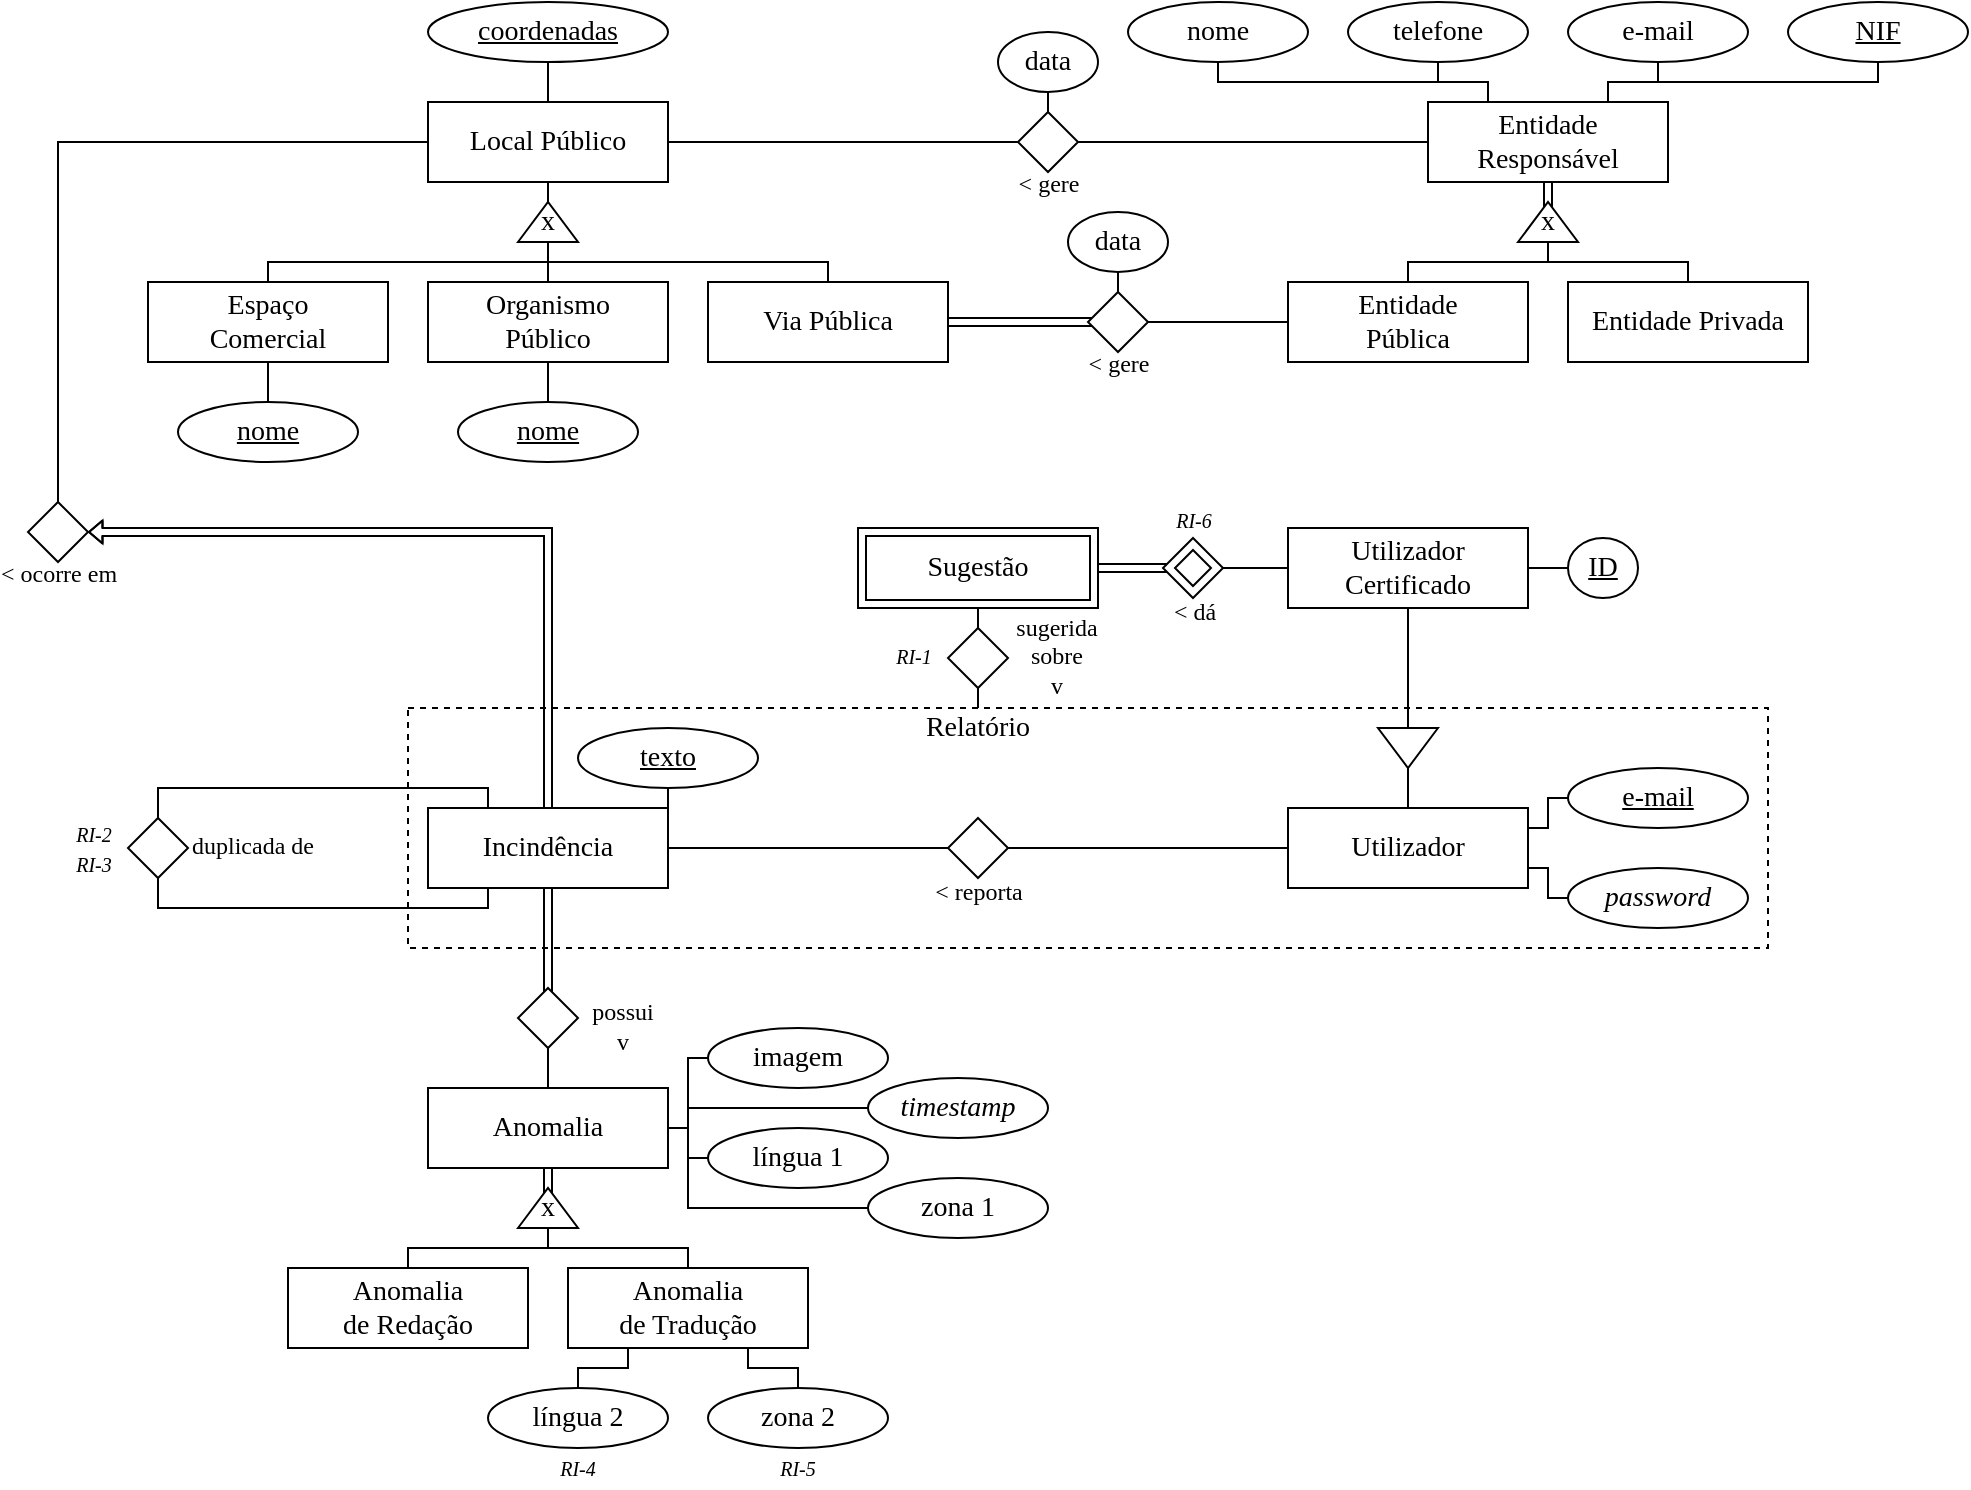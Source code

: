 <mxfile version="12.0.2" type="device" pages="1"><diagram id="urqd6bBSTkkBCRTrbI39" name="Page-1"><mxGraphModel dx="1408" dy="699" grid="1" gridSize="10" guides="1" tooltips="1" connect="1" arrows="1" fold="1" page="1" pageScale="1" pageWidth="1169" pageHeight="827" math="0" shadow="0"><root><mxCell id="0"/><mxCell id="1" parent="0"/><mxCell id="9DvA1WyKJ85od49cDxcL-1" value="" style="rounded=0;whiteSpace=wrap;html=1;strokeWidth=1;fillColor=none;dashed=1;fontFamily=Verdana;" parent="1" vertex="1"><mxGeometry x="260" y="403" width="680" height="120" as="geometry"/></mxCell><mxCell id="8jLyRdySpEEllO27YhmM-52" value="" style="endArrow=none;html=1;fontFamily=Verdana;fontSize=14;entryX=0.5;entryY=1;entryDx=0;entryDy=0;shape=link;width=4;exitX=0;exitY=0.5;exitDx=0;exitDy=0;" parent="1" source="8jLyRdySpEEllO27YhmM-51" target="8jLyRdySpEEllO27YhmM-43" edge="1"><mxGeometry width="50" height="50" relative="1" as="geometry"><mxPoint x="830" y="140" as="sourcePoint"/><mxPoint x="910" y="270" as="targetPoint"/></mxGeometry></mxCell><mxCell id="1YsWNotgiCDJfFA3rP_E-9" style="edgeStyle=orthogonalEdgeStyle;rounded=0;orthogonalLoop=1;jettySize=auto;html=1;exitX=1;exitY=0.5;exitDx=0;exitDy=0;entryX=0;entryY=0.5;entryDx=0;entryDy=0;endArrow=none;endFill=0;fontFamily=Verdana;" parent="1" source="8jLyRdySpEEllO27YhmM-1" target="1YsWNotgiCDJfFA3rP_E-6" edge="1"><mxGeometry relative="1" as="geometry"/></mxCell><mxCell id="8jLyRdySpEEllO27YhmM-1" value="Local Público" style="whiteSpace=wrap;html=1;aspect=fixed;fontFamily=Verdana;fontSize=14;fontColor=#000000;align=center;strokeColor=#000000;strokeWidth=1;fillColor=#ffffff;" parent="1" vertex="1"><mxGeometry x="270" y="100" width="120" height="40" as="geometry"/></mxCell><mxCell id="8jLyRdySpEEllO27YhmM-115" style="edgeStyle=elbowEdgeStyle;rounded=0;orthogonalLoop=1;jettySize=auto;elbow=vertical;html=1;exitX=0.5;exitY=1;exitDx=0;exitDy=0;entryX=0.5;entryY=0;entryDx=0;entryDy=0;shadow=0;endArrow=none;fontFamily=Verdana;fontSize=12;" parent="1" source="8jLyRdySpEEllO27YhmM-2" target="8jLyRdySpEEllO27YhmM-1" edge="1"><mxGeometry relative="1" as="geometry"/></mxCell><mxCell id="8jLyRdySpEEllO27YhmM-2" value="coordenadas" style="ellipse;whiteSpace=wrap;html=1;fontFamily=Verdana;fontSize=14;fontStyle=4" parent="1" vertex="1"><mxGeometry x="270" y="50" width="120" height="30" as="geometry"/></mxCell><mxCell id="8jLyRdySpEEllO27YhmM-9" value="Espaço&lt;br&gt;Comercial" style="rounded=0;whiteSpace=wrap;html=1;fontFamily=Verdana;fontSize=14;" parent="1" vertex="1"><mxGeometry x="130" y="190" width="120" height="40" as="geometry"/></mxCell><mxCell id="8jLyRdySpEEllO27YhmM-10" value="Organismo&lt;br&gt;Público" style="rounded=0;whiteSpace=wrap;html=1;fontFamily=Verdana;fontSize=14;" parent="1" vertex="1"><mxGeometry x="270" y="190" width="120" height="40" as="geometry"/></mxCell><mxCell id="8jLyRdySpEEllO27YhmM-11" value="Via Pública" style="rounded=0;whiteSpace=wrap;html=1;fontFamily=Verdana;fontSize=14;" parent="1" vertex="1"><mxGeometry x="410" y="190" width="120" height="40" as="geometry"/></mxCell><mxCell id="8jLyRdySpEEllO27YhmM-12" value="x" style="triangle;whiteSpace=wrap;html=1;fontFamily=Verdana;fontSize=14;direction=north;" parent="1" vertex="1"><mxGeometry x="315" y="150" width="30" height="20" as="geometry"/></mxCell><mxCell id="8jLyRdySpEEllO27YhmM-13" value="" style="endArrow=none;html=1;fontFamily=Verdana;fontSize=14;entryX=0.5;entryY=1;entryDx=0;entryDy=0;" parent="1" target="8jLyRdySpEEllO27YhmM-1" edge="1"><mxGeometry width="50" height="50" relative="1" as="geometry"><mxPoint x="330" y="150" as="sourcePoint"/><mxPoint x="410" y="280" as="targetPoint"/></mxGeometry></mxCell><mxCell id="8jLyRdySpEEllO27YhmM-14" value="" style="endArrow=none;html=1;fontFamily=Verdana;fontSize=14;entryX=0;entryY=0.5;entryDx=0;entryDy=0;exitX=0.5;exitY=0;exitDx=0;exitDy=0;" parent="1" source="8jLyRdySpEEllO27YhmM-10" target="8jLyRdySpEEllO27YhmM-12" edge="1"><mxGeometry width="50" height="50" relative="1" as="geometry"><mxPoint x="240" y="320" as="sourcePoint"/><mxPoint x="290" y="270" as="targetPoint"/></mxGeometry></mxCell><mxCell id="8jLyRdySpEEllO27YhmM-22" value="" style="endArrow=none;html=1;shadow=0;fontFamily=Verdana;fontSize=14;exitX=0.5;exitY=0;exitDx=0;exitDy=0;edgeStyle=elbowEdgeStyle;elbow=vertical;rounded=0;" parent="1" source="8jLyRdySpEEllO27YhmM-11" edge="1"><mxGeometry width="50" height="50" relative="1" as="geometry"><mxPoint x="470" y="160" as="sourcePoint"/><mxPoint x="330" y="170" as="targetPoint"/></mxGeometry></mxCell><mxCell id="8jLyRdySpEEllO27YhmM-24" value="" style="endArrow=none;html=1;shadow=0;fontFamily=Verdana;fontSize=14;entryX=0;entryY=0.5;entryDx=0;entryDy=0;exitX=0.5;exitY=0;exitDx=0;exitDy=0;edgeStyle=elbowEdgeStyle;elbow=vertical;rounded=0;" parent="1" source="8jLyRdySpEEllO27YhmM-9" target="8jLyRdySpEEllO27YhmM-12" edge="1"><mxGeometry width="50" height="50" relative="1" as="geometry"><mxPoint x="130" y="300" as="sourcePoint"/><mxPoint x="180" y="250" as="targetPoint"/></mxGeometry></mxCell><mxCell id="8jLyRdySpEEllO27YhmM-25" value="&lt;u&gt;nome&lt;/u&gt;" style="ellipse;whiteSpace=wrap;html=1;fontFamily=Verdana;fontSize=14;" parent="1" vertex="1"><mxGeometry x="285" y="250" width="90" height="30" as="geometry"/></mxCell><mxCell id="8jLyRdySpEEllO27YhmM-26" value="" style="endArrow=none;html=1;fontFamily=Verdana;fontSize=14;entryX=0.5;entryY=0;entryDx=0;entryDy=0;exitX=0.5;exitY=1;exitDx=0;exitDy=0;" parent="1" source="8jLyRdySpEEllO27YhmM-10" target="8jLyRdySpEEllO27YhmM-25" edge="1"><mxGeometry width="50" height="50" relative="1" as="geometry"><mxPoint x="355" y="300" as="sourcePoint"/><mxPoint x="335" y="350" as="targetPoint"/></mxGeometry></mxCell><mxCell id="8jLyRdySpEEllO27YhmM-27" value="&lt;u&gt;nome&lt;/u&gt;" style="ellipse;whiteSpace=wrap;html=1;fontFamily=Verdana;fontSize=14;" parent="1" vertex="1"><mxGeometry x="145" y="250" width="90" height="30" as="geometry"/></mxCell><mxCell id="8jLyRdySpEEllO27YhmM-28" value="" style="endArrow=none;html=1;fontFamily=Verdana;fontSize=14;entryX=0.5;entryY=0;entryDx=0;entryDy=0;exitX=0.5;exitY=1;exitDx=0;exitDy=0;" parent="1" target="8jLyRdySpEEllO27YhmM-27" edge="1"><mxGeometry width="50" height="50" relative="1" as="geometry"><mxPoint x="190" y="230" as="sourcePoint"/><mxPoint x="195" y="350" as="targetPoint"/></mxGeometry></mxCell><mxCell id="8jLyRdySpEEllO27YhmM-43" value="Entidade&lt;br&gt;Responsável" style="rounded=0;whiteSpace=wrap;html=1;fontFamily=Verdana;fontSize=14;" parent="1" vertex="1"><mxGeometry x="770" y="100" width="120" height="40" as="geometry"/></mxCell><mxCell id="8jLyRdySpEEllO27YhmM-120" style="edgeStyle=elbowEdgeStyle;rounded=0;orthogonalLoop=1;jettySize=auto;elbow=vertical;html=1;exitX=0.5;exitY=1;exitDx=0;exitDy=0;entryX=0.25;entryY=0;entryDx=0;entryDy=0;shadow=0;endArrow=none;fontFamily=Verdana;fontSize=12;" parent="1" source="8jLyRdySpEEllO27YhmM-44" target="8jLyRdySpEEllO27YhmM-43" edge="1"><mxGeometry relative="1" as="geometry"/></mxCell><mxCell id="8jLyRdySpEEllO27YhmM-44" value="nome" style="ellipse;whiteSpace=wrap;html=1;fontFamily=Verdana;fontSize=14;spacing=0;" parent="1" vertex="1"><mxGeometry x="620" y="50" width="90" height="30" as="geometry"/></mxCell><mxCell id="8jLyRdySpEEllO27YhmM-119" style="edgeStyle=elbowEdgeStyle;rounded=0;orthogonalLoop=1;jettySize=auto;elbow=vertical;html=1;exitX=0.5;exitY=1;exitDx=0;exitDy=0;entryX=0.25;entryY=0;entryDx=0;entryDy=0;shadow=0;endArrow=none;fontFamily=Verdana;fontSize=12;" parent="1" source="8jLyRdySpEEllO27YhmM-45" target="8jLyRdySpEEllO27YhmM-43" edge="1"><mxGeometry relative="1" as="geometry"/></mxCell><mxCell id="8jLyRdySpEEllO27YhmM-45" value="telefone" style="ellipse;whiteSpace=wrap;html=1;fontFamily=Verdana;fontSize=14;" parent="1" vertex="1"><mxGeometry x="730" y="50" width="90" height="30" as="geometry"/></mxCell><mxCell id="8jLyRdySpEEllO27YhmM-48" value="Entidade&lt;br&gt;Pública" style="rounded=0;whiteSpace=wrap;html=1;fontFamily=Verdana;fontSize=14;" parent="1" vertex="1"><mxGeometry x="700" y="190" width="120" height="40" as="geometry"/></mxCell><mxCell id="8jLyRdySpEEllO27YhmM-50" value="Entidade Privada" style="rounded=0;whiteSpace=wrap;html=1;fontFamily=Verdana;fontSize=14;" parent="1" vertex="1"><mxGeometry x="840" y="190" width="120" height="40" as="geometry"/></mxCell><mxCell id="8jLyRdySpEEllO27YhmM-51" value="x" style="triangle;whiteSpace=wrap;html=1;fontFamily=Verdana;fontSize=14;direction=north;" parent="1" vertex="1"><mxGeometry x="815" y="150" width="30" height="20" as="geometry"/></mxCell><mxCell id="8jLyRdySpEEllO27YhmM-54" value="" style="endArrow=none;html=1;shadow=0;fontFamily=Verdana;fontSize=14;exitX=0.5;exitY=0;exitDx=0;exitDy=0;edgeStyle=elbowEdgeStyle;elbow=vertical;rounded=0;" parent="1" source="8jLyRdySpEEllO27YhmM-50" edge="1"><mxGeometry width="50" height="50" relative="1" as="geometry"><mxPoint x="970" y="160" as="sourcePoint"/><mxPoint x="830" y="170" as="targetPoint"/></mxGeometry></mxCell><mxCell id="8jLyRdySpEEllO27YhmM-55" value="" style="endArrow=none;html=1;shadow=0;fontFamily=Verdana;fontSize=14;entryX=0;entryY=0.5;entryDx=0;entryDy=0;exitX=0.5;exitY=0;exitDx=0;exitDy=0;edgeStyle=elbowEdgeStyle;elbow=vertical;rounded=0;" parent="1" source="8jLyRdySpEEllO27YhmM-48" target="8jLyRdySpEEllO27YhmM-51" edge="1"><mxGeometry width="50" height="50" relative="1" as="geometry"><mxPoint x="630" y="300" as="sourcePoint"/><mxPoint x="680" y="250" as="targetPoint"/></mxGeometry></mxCell><mxCell id="8jLyRdySpEEllO27YhmM-118" style="edgeStyle=elbowEdgeStyle;rounded=0;orthogonalLoop=1;jettySize=auto;elbow=vertical;html=1;exitX=0.5;exitY=1;exitDx=0;exitDy=0;shadow=0;endArrow=none;fontFamily=Verdana;fontSize=12;" parent="1" source="8jLyRdySpEEllO27YhmM-56" edge="1"><mxGeometry relative="1" as="geometry"><mxPoint x="860" y="100" as="targetPoint"/></mxGeometry></mxCell><mxCell id="8jLyRdySpEEllO27YhmM-56" value="e-mail" style="ellipse;whiteSpace=wrap;html=1;fontFamily=Verdana;fontSize=14;" parent="1" vertex="1"><mxGeometry x="840" y="50" width="90" height="30" as="geometry"/></mxCell><mxCell id="8jLyRdySpEEllO27YhmM-117" style="edgeStyle=elbowEdgeStyle;rounded=0;orthogonalLoop=1;jettySize=auto;elbow=vertical;html=1;exitX=0.5;exitY=1;exitDx=0;exitDy=0;entryX=0.75;entryY=0;entryDx=0;entryDy=0;shadow=0;endArrow=none;fontFamily=Verdana;fontSize=12;" parent="1" source="8jLyRdySpEEllO27YhmM-58" target="8jLyRdySpEEllO27YhmM-43" edge="1"><mxGeometry relative="1" as="geometry"/></mxCell><mxCell id="8jLyRdySpEEllO27YhmM-58" value="&lt;u&gt;NIF&lt;/u&gt;" style="ellipse;whiteSpace=wrap;html=1;fontFamily=Verdana;fontSize=14;" parent="1" vertex="1"><mxGeometry x="950" y="50" width="90" height="30" as="geometry"/></mxCell><mxCell id="8jLyRdySpEEllO27YhmM-63" style="edgeStyle=elbowEdgeStyle;rounded=0;orthogonalLoop=1;jettySize=auto;html=1;entryX=1;entryY=0.5;entryDx=0;entryDy=0;shadow=0;endArrow=none;fontFamily=Verdana;fontSize=14;shape=link;exitX=0.5;exitY=0.5;exitDx=0;exitDy=0;exitPerimeter=0;" parent="1" source="8jLyRdySpEEllO27YhmM-60" target="8jLyRdySpEEllO27YhmM-11" edge="1"><mxGeometry relative="1" as="geometry"/></mxCell><mxCell id="8jLyRdySpEEllO27YhmM-64" style="edgeStyle=elbowEdgeStyle;rounded=0;orthogonalLoop=1;jettySize=auto;html=1;exitX=1;exitY=0.5;exitDx=0;exitDy=0;entryX=0;entryY=0.5;entryDx=0;entryDy=0;shadow=0;endArrow=none;fontFamily=Verdana;fontSize=14;" parent="1" source="8jLyRdySpEEllO27YhmM-60" target="8jLyRdySpEEllO27YhmM-48" edge="1"><mxGeometry relative="1" as="geometry"/></mxCell><mxCell id="8jLyRdySpEEllO27YhmM-60" value="&amp;lt; gere" style="rhombus;html=1;fontFamily=Verdana;fontSize=12;labelPosition=center;verticalLabelPosition=bottom;align=center;verticalAlign=top;spacingTop=-8;" parent="1" vertex="1"><mxGeometry x="600" y="195" width="30" height="30" as="geometry"/></mxCell><mxCell id="8jLyRdySpEEllO27YhmM-67" value="data" style="ellipse;whiteSpace=wrap;html=1;fontFamily=Verdana;fontSize=14;" parent="1" vertex="1"><mxGeometry x="590" y="155" width="50" height="30" as="geometry"/></mxCell><mxCell id="8jLyRdySpEEllO27YhmM-68" value="" style="endArrow=none;html=1;fontFamily=Verdana;fontSize=14;entryX=0.5;entryY=1;entryDx=0;entryDy=0;exitX=0.5;exitY=0;exitDx=0;exitDy=0;" parent="1" source="8jLyRdySpEEllO27YhmM-60" target="8jLyRdySpEEllO27YhmM-67" edge="1"><mxGeometry width="50" height="50" relative="1" as="geometry"><mxPoint x="595" y="180" as="sourcePoint"/><mxPoint x="715" y="210" as="targetPoint"/></mxGeometry></mxCell><mxCell id="8jLyRdySpEEllO27YhmM-81" style="edgeStyle=elbowEdgeStyle;shape=link;rounded=0;orthogonalLoop=1;jettySize=auto;html=1;exitX=0.5;exitY=1;exitDx=0;exitDy=0;shadow=0;endArrow=none;fontFamily=Verdana;fontSize=12;entryX=0.5;entryY=0.5;entryDx=0;entryDy=0;entryPerimeter=0;" parent="1" source="8jLyRdySpEEllO27YhmM-72" target="8jLyRdySpEEllO27YhmM-75" edge="1"><mxGeometry relative="1" as="geometry"><mxPoint x="330" y="528" as="targetPoint"/></mxGeometry></mxCell><mxCell id="8jLyRdySpEEllO27YhmM-127" style="rounded=0;orthogonalLoop=1;jettySize=auto;elbow=vertical;html=1;entryX=1;entryY=0.5;entryDx=0;entryDy=0;shadow=0;endArrow=block;fontFamily=Verdana;fontSize=12;shape=flexArrow;startArrow=none;startFill=0;endWidth=6.444;endSize=1.917;width=4;startSize=0;strokeWidth=1;sourcePerimeterSpacing=0;targetPerimeterSpacing=0;exitX=0.5;exitY=1;exitDx=0;exitDy=0;" parent="1" source="8jLyRdySpEEllO27YhmM-72" target="8jLyRdySpEEllO27YhmM-122" edge="1"><mxGeometry relative="1" as="geometry"><mxPoint x="330" y="410" as="sourcePoint"/><Array as="points"><mxPoint x="330" y="315"/></Array></mxGeometry></mxCell><mxCell id="8jLyRdySpEEllO27YhmM-72" value="&lt;font style=&quot;font-size: 14px&quot;&gt;Incindência&lt;/font&gt;" style="rounded=0;whiteSpace=wrap;html=1;fontFamily=Verdana;fontSize=12;" parent="1" vertex="1"><mxGeometry x="270" y="453" width="120" height="40" as="geometry"/></mxCell><mxCell id="8jLyRdySpEEllO27YhmM-77" style="edgeStyle=elbowEdgeStyle;rounded=0;orthogonalLoop=1;jettySize=auto;html=1;exitX=0.5;exitY=0;exitDx=0;exitDy=0;entryX=0.5;entryY=1;entryDx=0;entryDy=0;shadow=0;endArrow=none;fontFamily=Verdana;fontSize=12;" parent="1" source="8jLyRdySpEEllO27YhmM-73" target="8jLyRdySpEEllO27YhmM-75" edge="1"><mxGeometry relative="1" as="geometry"/></mxCell><mxCell id="8jLyRdySpEEllO27YhmM-104" style="edgeStyle=elbowEdgeStyle;rounded=0;orthogonalLoop=1;jettySize=auto;html=1;exitX=1;exitY=0.25;exitDx=0;exitDy=0;shadow=0;endArrow=none;fontFamily=Verdana;fontSize=12;" parent="1" source="8jLyRdySpEEllO27YhmM-73" edge="1"><mxGeometry relative="1" as="geometry"><mxPoint x="390.333" y="603" as="targetPoint"/></mxGeometry></mxCell><mxCell id="8jLyRdySpEEllO27YhmM-109" style="edgeStyle=elbowEdgeStyle;rounded=0;orthogonalLoop=1;jettySize=auto;html=1;exitX=1;exitY=0.5;exitDx=0;exitDy=0;entryX=0;entryY=0.5;entryDx=0;entryDy=0;shadow=0;endArrow=none;fontFamily=Verdana;fontSize=12;" parent="1" source="8jLyRdySpEEllO27YhmM-73" target="8jLyRdySpEEllO27YhmM-100" edge="1"><mxGeometry relative="1" as="geometry"/></mxCell><mxCell id="8jLyRdySpEEllO27YhmM-110" style="edgeStyle=elbowEdgeStyle;rounded=0;orthogonalLoop=1;jettySize=auto;html=1;exitX=1;exitY=0.5;exitDx=0;exitDy=0;entryX=0;entryY=0.5;entryDx=0;entryDy=0;shadow=0;endArrow=none;fontFamily=Verdana;fontSize=12;" parent="1" source="8jLyRdySpEEllO27YhmM-73" target="8jLyRdySpEEllO27YhmM-98" edge="1"><mxGeometry relative="1" as="geometry"><Array as="points"><mxPoint x="400" y="613"/></Array></mxGeometry></mxCell><mxCell id="8jLyRdySpEEllO27YhmM-73" value="&lt;font style=&quot;font-size: 14px&quot;&gt;Anomalia&lt;/font&gt;" style="rounded=0;whiteSpace=wrap;html=1;fontFamily=Verdana;fontSize=12;" parent="1" vertex="1"><mxGeometry x="270" y="593" width="120" height="40" as="geometry"/></mxCell><mxCell id="8jLyRdySpEEllO27YhmM-75" value="possui&lt;br&gt;v" style="rhombus;html=1;fontFamily=Verdana;fontSize=12;labelPosition=right;verticalLabelPosition=middle;align=center;verticalAlign=middle;spacingTop=8;spacingLeft=14;" parent="1" vertex="1"><mxGeometry x="315" y="543" width="30" height="30" as="geometry"/></mxCell><mxCell id="8jLyRdySpEEllO27YhmM-82" value="" style="endArrow=none;html=1;fontFamily=Verdana;fontSize=14;entryX=0.5;entryY=1;entryDx=0;entryDy=0;shape=link;width=4;exitX=0;exitY=0.5;exitDx=0;exitDy=0;" parent="1" source="8jLyRdySpEEllO27YhmM-85" edge="1"><mxGeometry width="50" height="50" relative="1" as="geometry"><mxPoint x="330" y="643" as="sourcePoint"/><mxPoint x="330" y="633" as="targetPoint"/></mxGeometry></mxCell><mxCell id="8jLyRdySpEEllO27YhmM-83" value="Anomalia&lt;br&gt;de Redação" style="rounded=0;whiteSpace=wrap;html=1;fontFamily=Verdana;fontSize=14;" parent="1" vertex="1"><mxGeometry x="200" y="683" width="120" height="40" as="geometry"/></mxCell><mxCell id="8jLyRdySpEEllO27YhmM-84" value="Anomalia&lt;br&gt;de Tradução" style="rounded=0;whiteSpace=wrap;html=1;fontFamily=Verdana;fontSize=14;" parent="1" vertex="1"><mxGeometry x="340" y="683" width="120" height="40" as="geometry"/></mxCell><mxCell id="8jLyRdySpEEllO27YhmM-85" value="x" style="triangle;whiteSpace=wrap;html=1;fontFamily=Verdana;fontSize=14;direction=north;" parent="1" vertex="1"><mxGeometry x="315" y="643" width="30" height="20" as="geometry"/></mxCell><mxCell id="8jLyRdySpEEllO27YhmM-86" value="" style="endArrow=none;html=1;shadow=0;fontFamily=Verdana;fontSize=14;exitX=0.5;exitY=0;exitDx=0;exitDy=0;edgeStyle=elbowEdgeStyle;elbow=vertical;rounded=0;" parent="1" source="8jLyRdySpEEllO27YhmM-84" edge="1"><mxGeometry width="50" height="50" relative="1" as="geometry"><mxPoint x="470" y="663" as="sourcePoint"/><mxPoint x="330" y="673" as="targetPoint"/><Array as="points"><mxPoint x="360" y="673"/></Array></mxGeometry></mxCell><mxCell id="8jLyRdySpEEllO27YhmM-87" value="" style="endArrow=none;html=1;shadow=0;fontFamily=Verdana;fontSize=14;entryX=0;entryY=0.5;entryDx=0;entryDy=0;exitX=0.5;exitY=0;exitDx=0;exitDy=0;edgeStyle=elbowEdgeStyle;elbow=vertical;rounded=0;" parent="1" source="8jLyRdySpEEllO27YhmM-83" target="8jLyRdySpEEllO27YhmM-85" edge="1"><mxGeometry width="50" height="50" relative="1" as="geometry"><mxPoint x="130" y="803" as="sourcePoint"/><mxPoint x="180" y="753" as="targetPoint"/></mxGeometry></mxCell><mxCell id="8jLyRdySpEEllO27YhmM-89" style="edgeStyle=elbowEdgeStyle;rounded=0;orthogonalLoop=1;jettySize=auto;html=1;exitX=0.5;exitY=0;exitDx=0;exitDy=0;entryX=0.25;entryY=0;entryDx=0;entryDy=0;shadow=0;endArrow=none;fontFamily=Verdana;fontSize=12;elbow=vertical;" parent="1" source="8jLyRdySpEEllO27YhmM-88" target="8jLyRdySpEEllO27YhmM-72" edge="1"><mxGeometry relative="1" as="geometry"><Array as="points"><mxPoint x="240" y="443"/></Array></mxGeometry></mxCell><mxCell id="8jLyRdySpEEllO27YhmM-90" style="edgeStyle=elbowEdgeStyle;rounded=0;orthogonalLoop=1;jettySize=auto;elbow=vertical;html=1;exitX=0.5;exitY=1;exitDx=0;exitDy=0;entryX=0.25;entryY=1;entryDx=0;entryDy=0;shadow=0;endArrow=none;fontFamily=Verdana;fontSize=12;" parent="1" source="8jLyRdySpEEllO27YhmM-88" target="8jLyRdySpEEllO27YhmM-72" edge="1"><mxGeometry relative="1" as="geometry"><Array as="points"><mxPoint x="230" y="503"/></Array></mxGeometry></mxCell><mxCell id="8jLyRdySpEEllO27YhmM-88" value="duplicada de" style="rhombus;html=1;fontFamily=Verdana;fontSize=12;labelPosition=right;verticalLabelPosition=middle;align=left;verticalAlign=middle;spacingTop=-2;spacingLeft=0;" parent="1" vertex="1"><mxGeometry x="120" y="458" width="30" height="30" as="geometry"/></mxCell><mxCell id="8jLyRdySpEEllO27YhmM-114" style="edgeStyle=elbowEdgeStyle;rounded=0;orthogonalLoop=1;jettySize=auto;elbow=vertical;html=1;exitX=0.5;exitY=0;exitDx=0;exitDy=0;entryX=0.75;entryY=1;entryDx=0;entryDy=0;shadow=0;endArrow=none;fontFamily=Verdana;fontSize=12;" parent="1" source="8jLyRdySpEEllO27YhmM-93" target="8jLyRdySpEEllO27YhmM-84" edge="1"><mxGeometry relative="1" as="geometry"/></mxCell><mxCell id="8jLyRdySpEEllO27YhmM-93" value="&lt;span&gt;zona 2&lt;/span&gt;" style="ellipse;whiteSpace=wrap;html=1;fontFamily=Verdana;fontSize=14;fontStyle=0" parent="1" vertex="1"><mxGeometry x="410" y="743" width="90" height="30" as="geometry"/></mxCell><mxCell id="8jLyRdySpEEllO27YhmM-113" style="edgeStyle=elbowEdgeStyle;rounded=0;orthogonalLoop=1;jettySize=auto;elbow=vertical;html=1;exitX=0.5;exitY=0;exitDx=0;exitDy=0;entryX=0.25;entryY=1;entryDx=0;entryDy=0;shadow=0;endArrow=none;fontFamily=Verdana;fontSize=12;" parent="1" source="8jLyRdySpEEllO27YhmM-95" target="8jLyRdySpEEllO27YhmM-84" edge="1"><mxGeometry relative="1" as="geometry"/></mxCell><mxCell id="8jLyRdySpEEllO27YhmM-95" value="língua 2" style="ellipse;whiteSpace=wrap;html=1;fontFamily=Verdana;fontSize=14;" parent="1" vertex="1"><mxGeometry x="300" y="743" width="90" height="30" as="geometry"/></mxCell><mxCell id="8jLyRdySpEEllO27YhmM-112" style="edgeStyle=elbowEdgeStyle;rounded=0;orthogonalLoop=1;jettySize=auto;html=1;exitX=0;exitY=0.5;exitDx=0;exitDy=0;entryX=1;entryY=0.5;entryDx=0;entryDy=0;shadow=0;endArrow=none;fontFamily=Verdana;fontSize=12;" parent="1" source="8jLyRdySpEEllO27YhmM-97" target="8jLyRdySpEEllO27YhmM-73" edge="1"><mxGeometry relative="1" as="geometry"><Array as="points"><mxPoint x="400" y="643"/></Array></mxGeometry></mxCell><mxCell id="8jLyRdySpEEllO27YhmM-97" value="&lt;span&gt;zona 1&lt;/span&gt;" style="ellipse;whiteSpace=wrap;html=1;fontFamily=Verdana;fontSize=14;fontStyle=0" parent="1" vertex="1"><mxGeometry x="490" y="638" width="90" height="30" as="geometry"/></mxCell><mxCell id="8jLyRdySpEEllO27YhmM-98" value="&lt;span&gt;&lt;i&gt;timestamp&lt;/i&gt;&lt;/span&gt;" style="ellipse;whiteSpace=wrap;html=1;fontFamily=Verdana;fontSize=14;fontStyle=0" parent="1" vertex="1"><mxGeometry x="490" y="588" width="90" height="30" as="geometry"/></mxCell><mxCell id="8jLyRdySpEEllO27YhmM-111" style="edgeStyle=elbowEdgeStyle;rounded=0;orthogonalLoop=1;jettySize=auto;html=1;exitX=0;exitY=0.5;exitDx=0;exitDy=0;entryX=1;entryY=0.5;entryDx=0;entryDy=0;shadow=0;endArrow=none;fontFamily=Verdana;fontSize=12;" parent="1" source="8jLyRdySpEEllO27YhmM-99" target="8jLyRdySpEEllO27YhmM-73" edge="1"><mxGeometry relative="1" as="geometry"/></mxCell><mxCell id="8jLyRdySpEEllO27YhmM-99" value="&lt;span&gt;língua 1&lt;/span&gt;" style="ellipse;whiteSpace=wrap;html=1;fontFamily=Verdana;fontSize=14;fontStyle=0" parent="1" vertex="1"><mxGeometry x="410" y="613" width="90" height="30" as="geometry"/></mxCell><mxCell id="8jLyRdySpEEllO27YhmM-100" value="&lt;span&gt;imagem&lt;/span&gt;" style="ellipse;whiteSpace=wrap;html=1;fontFamily=Verdana;fontSize=14;fontStyle=0" parent="1" vertex="1"><mxGeometry x="410" y="563" width="90" height="30" as="geometry"/></mxCell><mxCell id="8jLyRdySpEEllO27YhmM-102" style="edgeStyle=elbowEdgeStyle;rounded=0;orthogonalLoop=1;jettySize=auto;elbow=vertical;html=1;exitX=0.5;exitY=1;exitDx=0;exitDy=0;shadow=0;endArrow=none;fontFamily=Verdana;fontSize=12;" parent="1" source="8jLyRdySpEEllO27YhmM-101" edge="1"><mxGeometry relative="1" as="geometry"><mxPoint x="390" y="453" as="targetPoint"/></mxGeometry></mxCell><mxCell id="8jLyRdySpEEllO27YhmM-101" value="&lt;span&gt;&lt;span&gt;texto&lt;/span&gt;&lt;/span&gt;" style="ellipse;whiteSpace=wrap;html=1;fontFamily=Verdana;fontSize=14;fontStyle=4" parent="1" vertex="1"><mxGeometry x="345" y="413" width="90" height="30" as="geometry"/></mxCell><mxCell id="8jLyRdySpEEllO27YhmM-145" style="edgeStyle=elbowEdgeStyle;rounded=0;orthogonalLoop=1;jettySize=auto;html=1;exitX=1;exitY=0.75;exitDx=0;exitDy=0;entryX=0;entryY=0.5;entryDx=0;entryDy=0;shadow=0;startArrow=none;startFill=0;sourcePerimeterSpacing=0;endArrow=none;endFill=0;targetPerimeterSpacing=0;strokeWidth=1;fontFamily=Verdana;fontSize=12;" parent="1" source="8jLyRdySpEEllO27YhmM-121" target="8jLyRdySpEEllO27YhmM-142" edge="1"><mxGeometry relative="1" as="geometry"/></mxCell><mxCell id="8jLyRdySpEEllO27YhmM-121" value="&lt;font style=&quot;font-size: 14px&quot;&gt;Utilizador&lt;/font&gt;" style="rounded=0;whiteSpace=wrap;html=1;fontFamily=Verdana;fontSize=12;align=center;" parent="1" vertex="1"><mxGeometry x="700" y="453" width="120" height="40" as="geometry"/></mxCell><mxCell id="8jLyRdySpEEllO27YhmM-128" style="edgeStyle=none;rounded=0;orthogonalLoop=1;jettySize=auto;html=1;exitX=0.5;exitY=0;exitDx=0;exitDy=0;entryX=0;entryY=0.5;entryDx=0;entryDy=0;shadow=0;startArrow=none;startFill=0;sourcePerimeterSpacing=0;endArrow=none;targetPerimeterSpacing=0;strokeWidth=1;fontFamily=Verdana;fontSize=12;endFill=0;" parent="1" source="8jLyRdySpEEllO27YhmM-122" target="8jLyRdySpEEllO27YhmM-1" edge="1"><mxGeometry relative="1" as="geometry"><Array as="points"><mxPoint x="85" y="120"/></Array></mxGeometry></mxCell><mxCell id="8jLyRdySpEEllO27YhmM-122" value="&amp;lt; ocorre em" style="rhombus;html=1;fontFamily=Verdana;fontSize=12;fontColor=#000000;align=center;strokeColor=#000000;strokeWidth=1;fillColor=#ffffff;labelPosition=center;verticalLabelPosition=bottom;verticalAlign=top;spacingTop=-8;" parent="1" vertex="1"><mxGeometry x="70" y="300" width="30" height="30" as="geometry"/></mxCell><mxCell id="8jLyRdySpEEllO27YhmM-130" style="edgeStyle=none;rounded=0;orthogonalLoop=1;jettySize=auto;html=1;exitX=1;exitY=0.5;exitDx=0;exitDy=0;entryX=0;entryY=0.5;entryDx=0;entryDy=0;shadow=0;startArrow=none;startFill=0;sourcePerimeterSpacing=0;endArrow=none;endFill=0;targetPerimeterSpacing=0;strokeWidth=1;fontFamily=Verdana;fontSize=12;" parent="1" source="8jLyRdySpEEllO27YhmM-129" target="8jLyRdySpEEllO27YhmM-121" edge="1"><mxGeometry relative="1" as="geometry"/></mxCell><mxCell id="8jLyRdySpEEllO27YhmM-131" style="edgeStyle=none;rounded=0;orthogonalLoop=1;jettySize=auto;html=1;exitX=0;exitY=0.5;exitDx=0;exitDy=0;entryX=1;entryY=0.5;entryDx=0;entryDy=0;shadow=0;startArrow=none;startFill=0;sourcePerimeterSpacing=0;endArrow=none;endFill=0;targetPerimeterSpacing=0;strokeWidth=1;fontFamily=Verdana;fontSize=12;" parent="1" source="8jLyRdySpEEllO27YhmM-129" target="8jLyRdySpEEllO27YhmM-72" edge="1"><mxGeometry relative="1" as="geometry"/></mxCell><mxCell id="8jLyRdySpEEllO27YhmM-129" value="&amp;lt; reporta" style="rhombus;html=1;fontFamily=Verdana;fontSize=12;labelPosition=center;verticalLabelPosition=bottom;align=center;verticalAlign=top;spacingTop=-7;" parent="1" vertex="1"><mxGeometry x="530" y="458" width="30" height="30" as="geometry"/></mxCell><mxCell id="9DvA1WyKJ85od49cDxcL-5" style="edgeStyle=orthogonalEdgeStyle;rounded=0;orthogonalLoop=1;jettySize=auto;html=1;exitX=0.5;exitY=1;exitDx=0;exitDy=0;entryX=0;entryY=0.5;entryDx=0;entryDy=0;endArrow=none;endFill=0;fontFamily=Verdana;" parent="1" source="8jLyRdySpEEllO27YhmM-134" target="9DvA1WyKJ85od49cDxcL-4" edge="1"><mxGeometry relative="1" as="geometry"/></mxCell><mxCell id="dE5rnqI1oPKxQ-1CUBaK-14" style="edgeStyle=orthogonalEdgeStyle;rounded=0;orthogonalLoop=1;jettySize=auto;html=1;exitX=1;exitY=0.5;exitDx=0;exitDy=0;entryX=0;entryY=0.5;entryDx=0;entryDy=0;endArrow=none;endFill=0;fontFamily=Verdana;fontSize=12;" edge="1" parent="1" source="8jLyRdySpEEllO27YhmM-134" target="dE5rnqI1oPKxQ-1CUBaK-11"><mxGeometry relative="1" as="geometry"/></mxCell><mxCell id="8jLyRdySpEEllO27YhmM-134" value="&lt;font style=&quot;font-size: 14px&quot;&gt;Utilizador&lt;br&gt;Certificado&lt;br&gt;&lt;/font&gt;" style="rounded=0;whiteSpace=wrap;html=1;fontFamily=Verdana;fontSize=12;align=center;" parent="1" vertex="1"><mxGeometry x="700" y="313" width="120" height="40" as="geometry"/></mxCell><mxCell id="8jLyRdySpEEllO27YhmM-142" value="&lt;span&gt;&lt;i&gt;password&lt;/i&gt;&lt;/span&gt;" style="ellipse;whiteSpace=wrap;html=1;fontFamily=Verdana;fontSize=14;fontStyle=0" parent="1" vertex="1"><mxGeometry x="840" y="483" width="90" height="30" as="geometry"/></mxCell><mxCell id="8jLyRdySpEEllO27YhmM-144" style="edgeStyle=elbowEdgeStyle;rounded=0;orthogonalLoop=1;jettySize=auto;html=1;exitX=0;exitY=0.5;exitDx=0;exitDy=0;entryX=1;entryY=0.25;entryDx=0;entryDy=0;shadow=0;startArrow=none;startFill=0;sourcePerimeterSpacing=0;endArrow=none;endFill=0;targetPerimeterSpacing=0;strokeWidth=1;fontFamily=Verdana;fontSize=12;" parent="1" source="8jLyRdySpEEllO27YhmM-143" target="8jLyRdySpEEllO27YhmM-121" edge="1"><mxGeometry relative="1" as="geometry"/></mxCell><mxCell id="8jLyRdySpEEllO27YhmM-143" value="&lt;span&gt;e-mail&lt;/span&gt;" style="ellipse;whiteSpace=wrap;html=1;fontFamily=Verdana;fontSize=14;fontStyle=4" parent="1" vertex="1"><mxGeometry x="840" y="433" width="90" height="30" as="geometry"/></mxCell><mxCell id="1YsWNotgiCDJfFA3rP_E-10" style="edgeStyle=orthogonalEdgeStyle;rounded=0;orthogonalLoop=1;jettySize=auto;html=1;exitX=1;exitY=0.5;exitDx=0;exitDy=0;entryX=0;entryY=0.5;entryDx=0;entryDy=0;endArrow=none;endFill=0;fontFamily=Verdana;" parent="1" source="1YsWNotgiCDJfFA3rP_E-6" target="8jLyRdySpEEllO27YhmM-43" edge="1"><mxGeometry relative="1" as="geometry"/></mxCell><mxCell id="1YsWNotgiCDJfFA3rP_E-6" value="&amp;lt; gere" style="rhombus;html=1;fontFamily=Verdana;fontSize=12;labelPosition=center;verticalLabelPosition=bottom;align=center;verticalAlign=top;spacingTop=-8;" parent="1" vertex="1"><mxGeometry x="565" y="105" width="30" height="30" as="geometry"/></mxCell><mxCell id="1YsWNotgiCDJfFA3rP_E-7" value="data" style="ellipse;whiteSpace=wrap;html=1;fontFamily=Verdana;fontSize=14;" parent="1" vertex="1"><mxGeometry x="555" y="65" width="50" height="30" as="geometry"/></mxCell><mxCell id="1YsWNotgiCDJfFA3rP_E-8" value="" style="endArrow=none;html=1;fontFamily=Verdana;fontSize=14;entryX=0.5;entryY=1;entryDx=0;entryDy=0;exitX=0.5;exitY=0;exitDx=0;exitDy=0;" parent="1" source="1YsWNotgiCDJfFA3rP_E-6" target="1YsWNotgiCDJfFA3rP_E-7" edge="1"><mxGeometry width="50" height="50" relative="1" as="geometry"><mxPoint x="535" y="90" as="sourcePoint"/><mxPoint x="655" y="120" as="targetPoint"/></mxGeometry></mxCell><mxCell id="9DvA1WyKJ85od49cDxcL-8" style="edgeStyle=orthogonalEdgeStyle;rounded=0;orthogonalLoop=1;jettySize=auto;html=1;exitX=1;exitY=0.5;exitDx=0;exitDy=0;entryX=0.5;entryY=0;entryDx=0;entryDy=0;endArrow=none;endFill=0;fontFamily=Verdana;" parent="1" source="9DvA1WyKJ85od49cDxcL-4" target="8jLyRdySpEEllO27YhmM-121" edge="1"><mxGeometry relative="1" as="geometry"/></mxCell><mxCell id="9DvA1WyKJ85od49cDxcL-4" value="" style="triangle;whiteSpace=wrap;html=1;fontFamily=Verdana;fontSize=14;direction=south;" parent="1" vertex="1"><mxGeometry x="745" y="413" width="30" height="20" as="geometry"/></mxCell><mxCell id="9DvA1WyKJ85od49cDxcL-11" style="edgeStyle=orthogonalEdgeStyle;rounded=0;orthogonalLoop=1;jettySize=auto;html=1;exitX=0.5;exitY=1;exitDx=0;exitDy=0;entryX=0.5;entryY=0;entryDx=0;entryDy=0;endArrow=none;endFill=0;fontFamily=Verdana;" parent="1" source="9DvA1WyKJ85od49cDxcL-9" target="9DvA1WyKJ85od49cDxcL-10" edge="1"><mxGeometry relative="1" as="geometry"/></mxCell><mxCell id="dE5rnqI1oPKxQ-1CUBaK-16" style="edgeStyle=orthogonalEdgeStyle;rounded=0;orthogonalLoop=1;jettySize=auto;html=1;exitX=1;exitY=0.5;exitDx=0;exitDy=0;endArrow=none;endFill=0;fontFamily=Verdana;fontSize=12;shape=link;entryX=0.75;entryY=0.5;entryDx=0;entryDy=0;entryPerimeter=0;" edge="1" parent="1" source="9DvA1WyKJ85od49cDxcL-9" target="dE5rnqI1oPKxQ-1CUBaK-15"><mxGeometry relative="1" as="geometry"/></mxCell><mxCell id="9DvA1WyKJ85od49cDxcL-9" value="&lt;font style=&quot;font-size: 14px&quot;&gt;Sugestão&lt;br&gt;&lt;/font&gt;" style="shape=ext;strokeWidth=1;margin=2;double=1;whiteSpace=wrap;html=1;align=center;fontSize=12;fontFamily=Verdana;fontColor=#000000;strokeColor=#000000;fillColor=#ffffff;" parent="1" vertex="1"><mxGeometry x="485" y="313" width="120" height="40" as="geometry"/></mxCell><mxCell id="9DvA1WyKJ85od49cDxcL-10" value="sugerida&lt;br&gt;sobre&lt;br&gt;v" style="rhombus;html=1;fontFamily=Verdana;fontSize=12;labelPosition=right;verticalLabelPosition=middle;align=center;verticalAlign=middle;spacingTop=-2;spacingLeft=17;" parent="1" vertex="1"><mxGeometry x="530" y="363" width="30" height="30" as="geometry"/></mxCell><mxCell id="9DvA1WyKJ85od49cDxcL-14" value="" style="endArrow=none;html=1;fontFamily=Verdana;" parent="1" edge="1"><mxGeometry width="50" height="50" relative="1" as="geometry"><mxPoint x="545" y="403" as="sourcePoint"/><mxPoint x="545" y="393" as="targetPoint"/></mxGeometry></mxCell><mxCell id="dE5rnqI1oPKxQ-1CUBaK-2" value="&lt;font style=&quot;font-size: 14px&quot;&gt;Relatório&lt;/font&gt;" style="text;html=1;strokeColor=none;fillColor=none;align=center;verticalAlign=middle;whiteSpace=wrap;rounded=0;fontSize=12;fontFamily=Verdana;" vertex="1" parent="1"><mxGeometry x="500" y="403" width="90" height="20" as="geometry"/></mxCell><mxCell id="dE5rnqI1oPKxQ-1CUBaK-6" value="&lt;font style=&quot;font-size: 10px&quot;&gt;RI-1&lt;/font&gt;" style="text;html=1;strokeColor=none;fillColor=none;align=center;verticalAlign=middle;whiteSpace=wrap;rounded=0;fontFamily=Verdana;fontSize=12;fontStyle=2" vertex="1" parent="1"><mxGeometry x="493" y="367" width="40" height="20" as="geometry"/></mxCell><mxCell id="dE5rnqI1oPKxQ-1CUBaK-7" value="&lt;font style=&quot;font-size: 10px&quot;&gt;RI-2&lt;br&gt;RI-3&lt;/font&gt;" style="text;html=1;strokeColor=none;fillColor=none;align=center;verticalAlign=middle;whiteSpace=wrap;rounded=0;fontFamily=Verdana;fontSize=12;fontStyle=2" vertex="1" parent="1"><mxGeometry x="87" y="458" width="32" height="30" as="geometry"/></mxCell><mxCell id="dE5rnqI1oPKxQ-1CUBaK-8" value="&lt;font style=&quot;font-size: 10px&quot;&gt;RI-4&lt;/font&gt;" style="text;html=1;strokeColor=none;fillColor=none;align=center;verticalAlign=middle;whiteSpace=wrap;rounded=0;fontFamily=Verdana;fontSize=12;fontStyle=2" vertex="1" parent="1"><mxGeometry x="325" y="773" width="40" height="20" as="geometry"/></mxCell><mxCell id="dE5rnqI1oPKxQ-1CUBaK-9" value="&lt;font style=&quot;font-size: 10px&quot;&gt;RI-5&lt;/font&gt;" style="text;html=1;strokeColor=none;fillColor=none;align=center;verticalAlign=middle;whiteSpace=wrap;rounded=0;fontFamily=Verdana;fontSize=12;fontStyle=2" vertex="1" parent="1"><mxGeometry x="435" y="773" width="40" height="20" as="geometry"/></mxCell><mxCell id="dE5rnqI1oPKxQ-1CUBaK-11" value="&lt;span&gt;&lt;span&gt;ID&lt;/span&gt;&lt;/span&gt;" style="ellipse;whiteSpace=wrap;html=1;fontFamily=Verdana;fontSize=14;fontStyle=4" vertex="1" parent="1"><mxGeometry x="840" y="318" width="35" height="30" as="geometry"/></mxCell><mxCell id="dE5rnqI1oPKxQ-1CUBaK-17" style="edgeStyle=orthogonalEdgeStyle;rounded=0;orthogonalLoop=1;jettySize=auto;html=1;exitX=1;exitY=0.5;exitDx=0;exitDy=0;entryX=0;entryY=0.5;entryDx=0;entryDy=0;endArrow=none;endFill=0;fontFamily=Verdana;fontSize=12;" edge="1" parent="1" source="dE5rnqI1oPKxQ-1CUBaK-15" target="8jLyRdySpEEllO27YhmM-134"><mxGeometry relative="1" as="geometry"/></mxCell><mxCell id="dE5rnqI1oPKxQ-1CUBaK-15" value="&lt;font style=&quot;font-size: 12px&quot;&gt;&amp;lt; dá&lt;/font&gt;" style="shape=rhombus;double=1;strokeWidth=1;fontSize=12;perimeter=rhombusPerimeter;html=1;align=center;fontSize=14;labelPosition=center;verticalLabelPosition=bottom;verticalAlign=top;margin=2;fontFamily=Verdana;spacingTop=-8;" vertex="1" parent="1"><mxGeometry x="637.5" y="318" width="30" height="30" as="geometry"/></mxCell><mxCell id="dE5rnqI1oPKxQ-1CUBaK-20" value="&lt;font style=&quot;font-size: 10px&quot;&gt;RI-6&lt;/font&gt;" style="text;html=1;strokeColor=none;fillColor=none;align=center;verticalAlign=middle;whiteSpace=wrap;rounded=0;fontFamily=Verdana;fontSize=12;fontStyle=2" vertex="1" parent="1"><mxGeometry x="632.5" y="299" width="40" height="20" as="geometry"/></mxCell></root></mxGraphModel></diagram></mxfile>